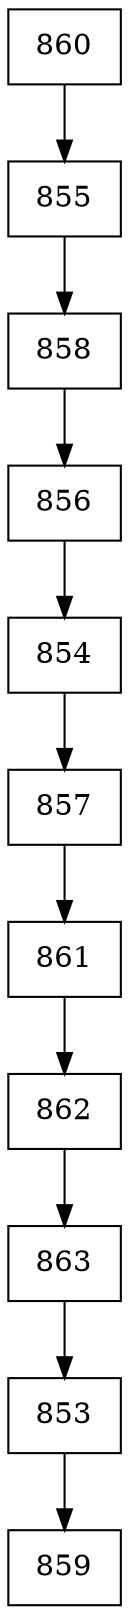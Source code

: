 digraph G {
  node [shape=record];
  node0 [label="{860}"];
  node0 -> node1;
  node1 [label="{855}"];
  node1 -> node2;
  node2 [label="{858}"];
  node2 -> node3;
  node3 [label="{856}"];
  node3 -> node4;
  node4 [label="{854}"];
  node4 -> node5;
  node5 [label="{857}"];
  node5 -> node6;
  node6 [label="{861}"];
  node6 -> node7;
  node7 [label="{862}"];
  node7 -> node8;
  node8 [label="{863}"];
  node8 -> node9;
  node9 [label="{853}"];
  node9 -> node10;
  node10 [label="{859}"];
}

